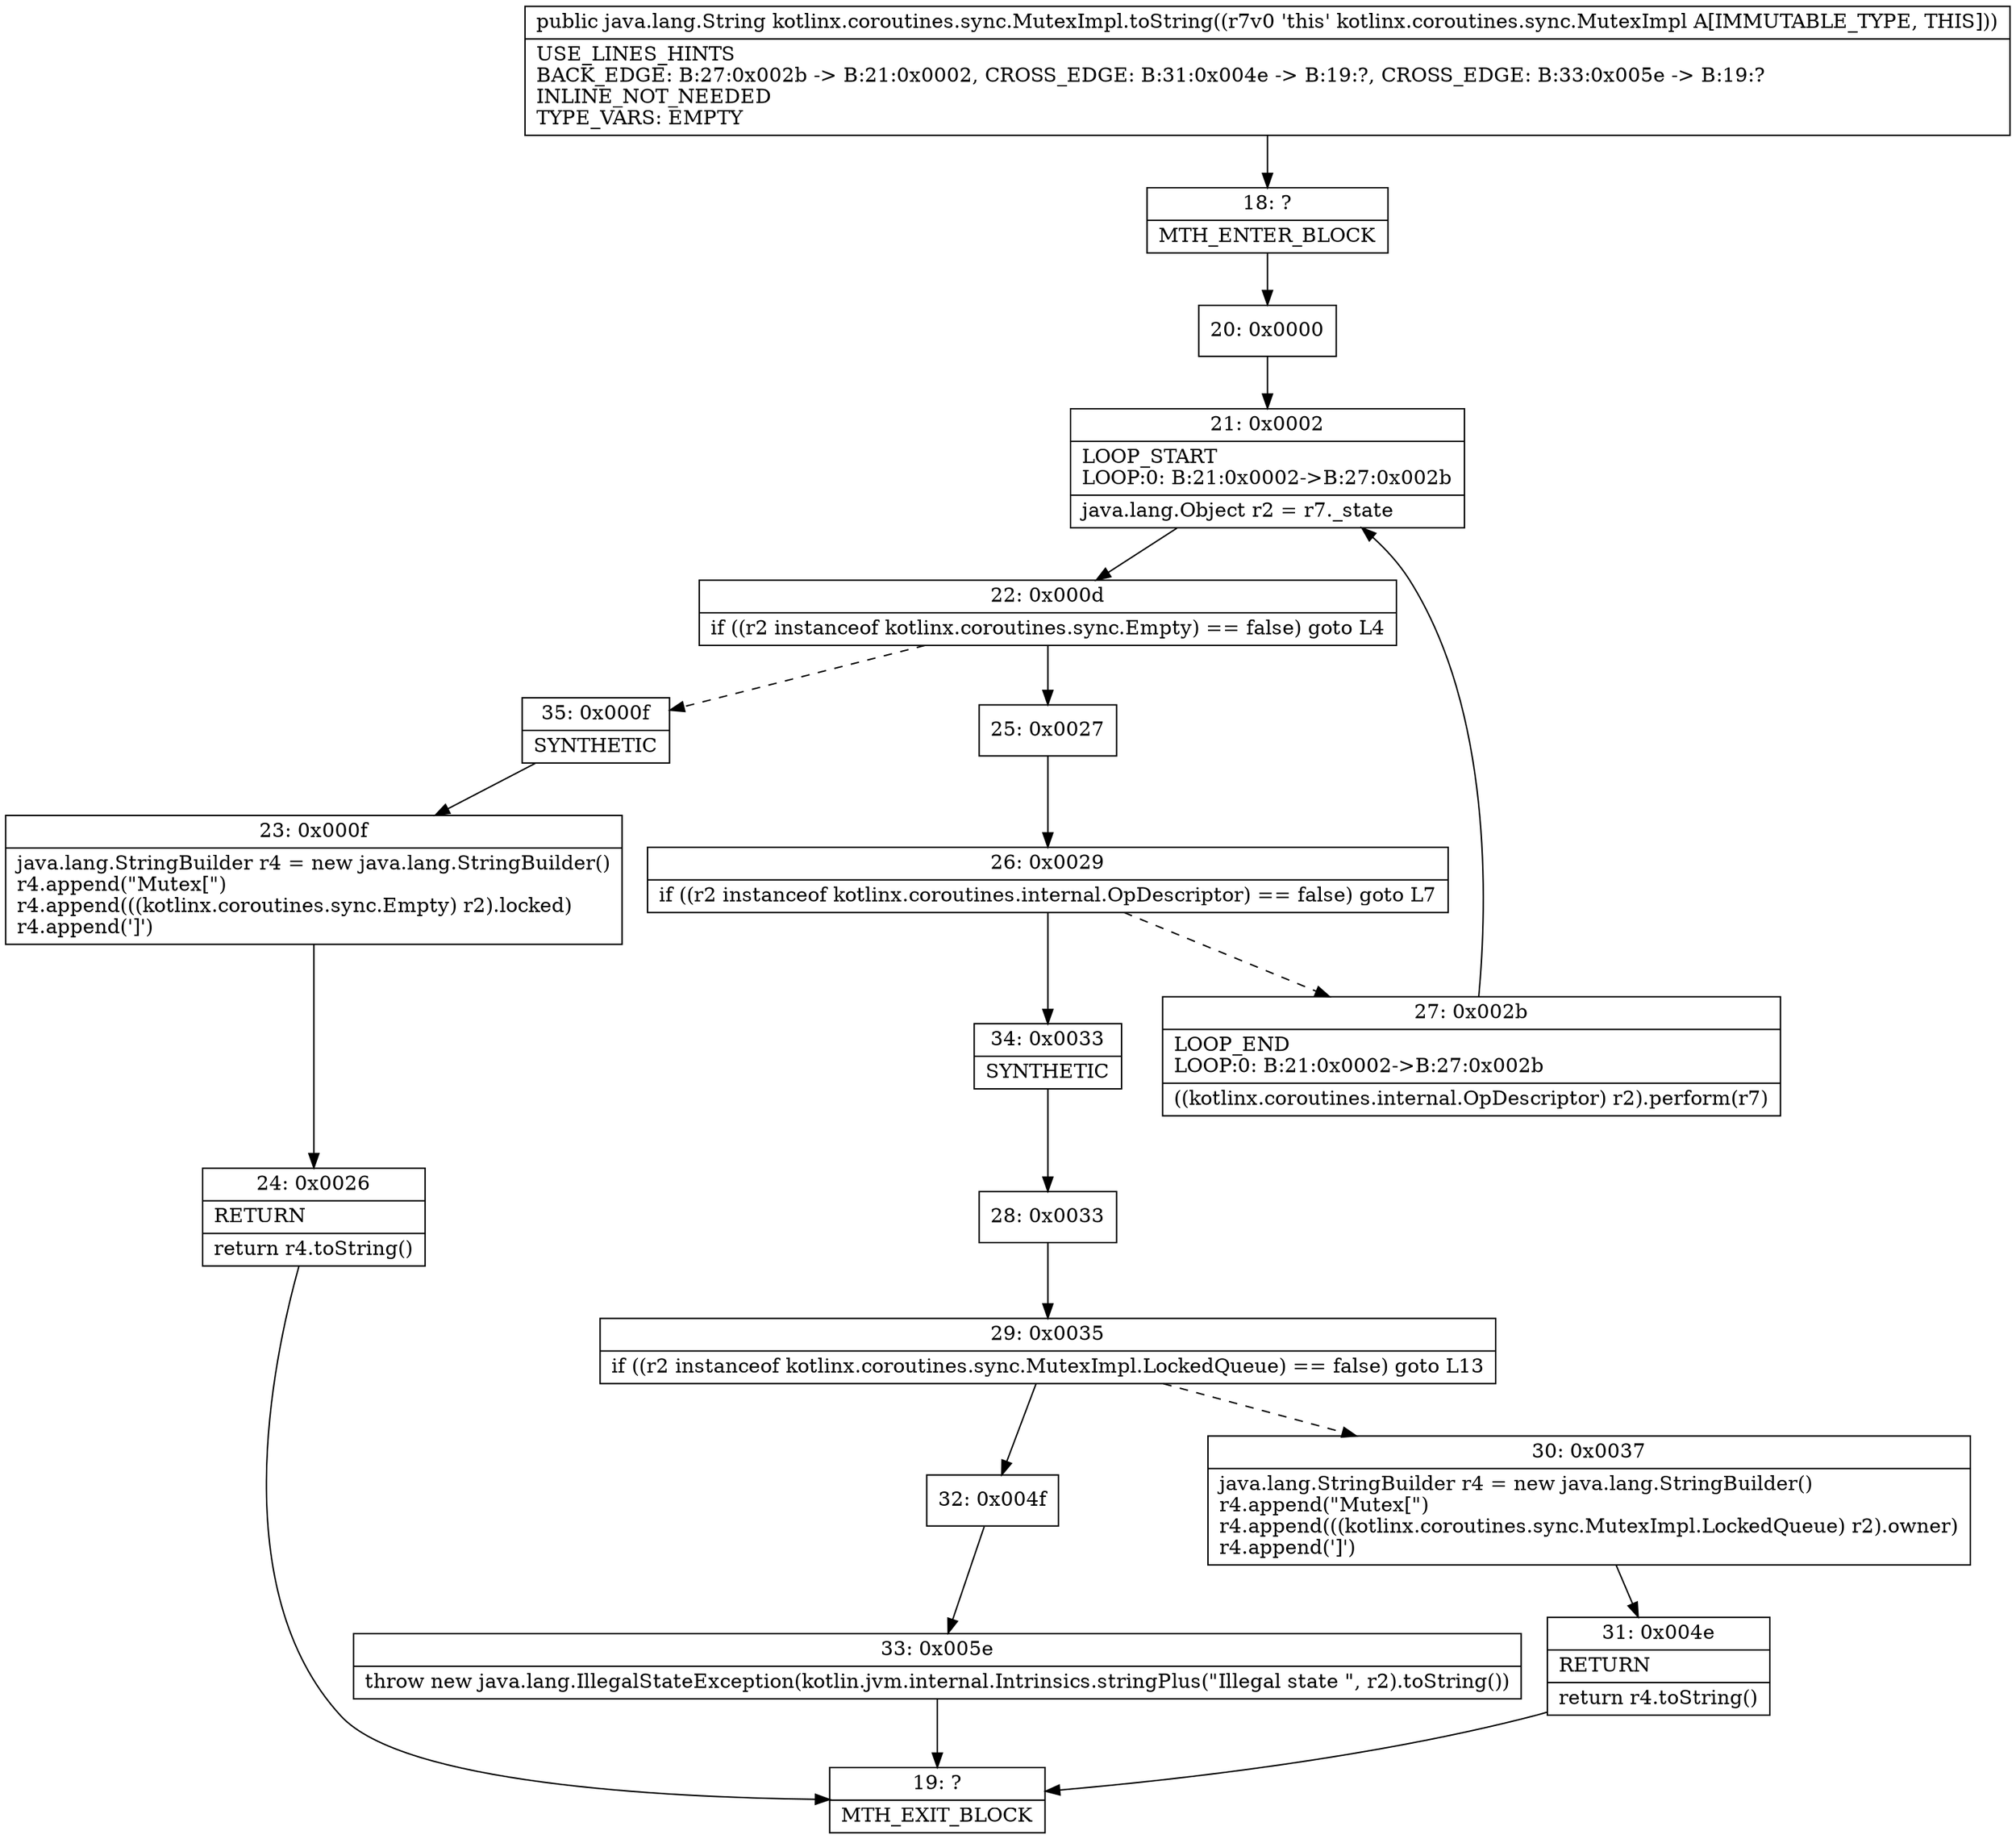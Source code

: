 digraph "CFG forkotlinx.coroutines.sync.MutexImpl.toString()Ljava\/lang\/String;" {
Node_18 [shape=record,label="{18\:\ ?|MTH_ENTER_BLOCK\l}"];
Node_20 [shape=record,label="{20\:\ 0x0000}"];
Node_21 [shape=record,label="{21\:\ 0x0002|LOOP_START\lLOOP:0: B:21:0x0002\-\>B:27:0x002b\l|java.lang.Object r2 = r7._state\l}"];
Node_22 [shape=record,label="{22\:\ 0x000d|if ((r2 instanceof kotlinx.coroutines.sync.Empty) == false) goto L4\l}"];
Node_25 [shape=record,label="{25\:\ 0x0027}"];
Node_26 [shape=record,label="{26\:\ 0x0029|if ((r2 instanceof kotlinx.coroutines.internal.OpDescriptor) == false) goto L7\l}"];
Node_27 [shape=record,label="{27\:\ 0x002b|LOOP_END\lLOOP:0: B:21:0x0002\-\>B:27:0x002b\l|((kotlinx.coroutines.internal.OpDescriptor) r2).perform(r7)\l}"];
Node_34 [shape=record,label="{34\:\ 0x0033|SYNTHETIC\l}"];
Node_28 [shape=record,label="{28\:\ 0x0033}"];
Node_29 [shape=record,label="{29\:\ 0x0035|if ((r2 instanceof kotlinx.coroutines.sync.MutexImpl.LockedQueue) == false) goto L13\l}"];
Node_30 [shape=record,label="{30\:\ 0x0037|java.lang.StringBuilder r4 = new java.lang.StringBuilder()\lr4.append(\"Mutex[\")\lr4.append(((kotlinx.coroutines.sync.MutexImpl.LockedQueue) r2).owner)\lr4.append(']')\l}"];
Node_31 [shape=record,label="{31\:\ 0x004e|RETURN\l|return r4.toString()\l}"];
Node_19 [shape=record,label="{19\:\ ?|MTH_EXIT_BLOCK\l}"];
Node_32 [shape=record,label="{32\:\ 0x004f}"];
Node_33 [shape=record,label="{33\:\ 0x005e|throw new java.lang.IllegalStateException(kotlin.jvm.internal.Intrinsics.stringPlus(\"Illegal state \", r2).toString())\l}"];
Node_35 [shape=record,label="{35\:\ 0x000f|SYNTHETIC\l}"];
Node_23 [shape=record,label="{23\:\ 0x000f|java.lang.StringBuilder r4 = new java.lang.StringBuilder()\lr4.append(\"Mutex[\")\lr4.append(((kotlinx.coroutines.sync.Empty) r2).locked)\lr4.append(']')\l}"];
Node_24 [shape=record,label="{24\:\ 0x0026|RETURN\l|return r4.toString()\l}"];
MethodNode[shape=record,label="{public java.lang.String kotlinx.coroutines.sync.MutexImpl.toString((r7v0 'this' kotlinx.coroutines.sync.MutexImpl A[IMMUTABLE_TYPE, THIS]))  | USE_LINES_HINTS\lBACK_EDGE: B:27:0x002b \-\> B:21:0x0002, CROSS_EDGE: B:31:0x004e \-\> B:19:?, CROSS_EDGE: B:33:0x005e \-\> B:19:?\lINLINE_NOT_NEEDED\lTYPE_VARS: EMPTY\l}"];
MethodNode -> Node_18;Node_18 -> Node_20;
Node_20 -> Node_21;
Node_21 -> Node_22;
Node_22 -> Node_25;
Node_22 -> Node_35[style=dashed];
Node_25 -> Node_26;
Node_26 -> Node_27[style=dashed];
Node_26 -> Node_34;
Node_27 -> Node_21;
Node_34 -> Node_28;
Node_28 -> Node_29;
Node_29 -> Node_30[style=dashed];
Node_29 -> Node_32;
Node_30 -> Node_31;
Node_31 -> Node_19;
Node_32 -> Node_33;
Node_33 -> Node_19;
Node_35 -> Node_23;
Node_23 -> Node_24;
Node_24 -> Node_19;
}

